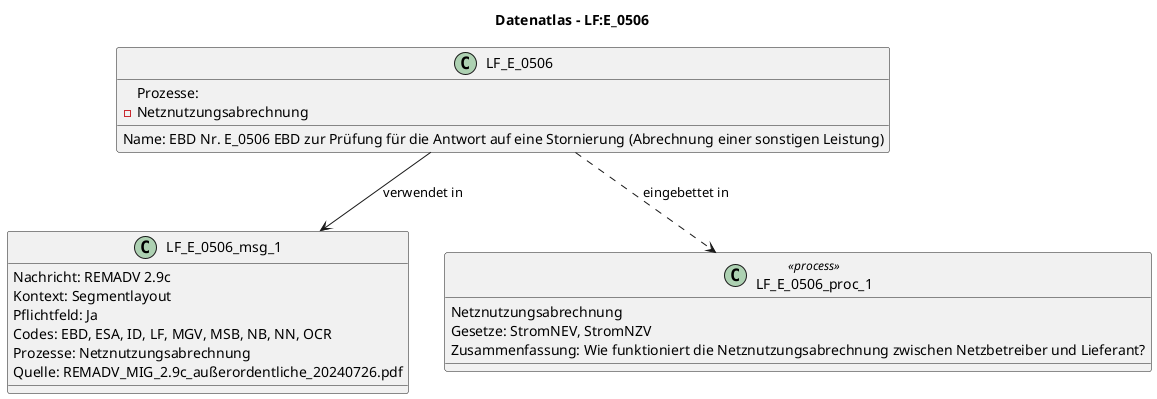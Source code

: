 @startuml
title Datenatlas – LF:E_0506
class LF_E_0506 {
  Name: EBD Nr. E_0506 EBD zur Prüfung für die Antwort auf eine Stornierung (Abrechnung einer sonstigen Leistung)
  Prozesse:
    - Netznutzungsabrechnung
}
class LF_E_0506_msg_1 {
  Nachricht: REMADV 2.9c
  Kontext: Segmentlayout
  Pflichtfeld: Ja
  Codes: EBD, ESA, ID, LF, MGV, MSB, NB, NN, OCR
  Prozesse: Netznutzungsabrechnung
  Quelle: REMADV_MIG_2.9c_außerordentliche_20240726.pdf
}
LF_E_0506 --> LF_E_0506_msg_1 : verwendet in
class LF_E_0506_proc_1 <<process>> {
  Netznutzungsabrechnung
  Gesetze: StromNEV, StromNZV
  Zusammenfassung: Wie funktioniert die Netznutzungsabrechnung zwischen Netzbetreiber und Lieferant?
}
LF_E_0506 ..> LF_E_0506_proc_1 : eingebettet in
@enduml